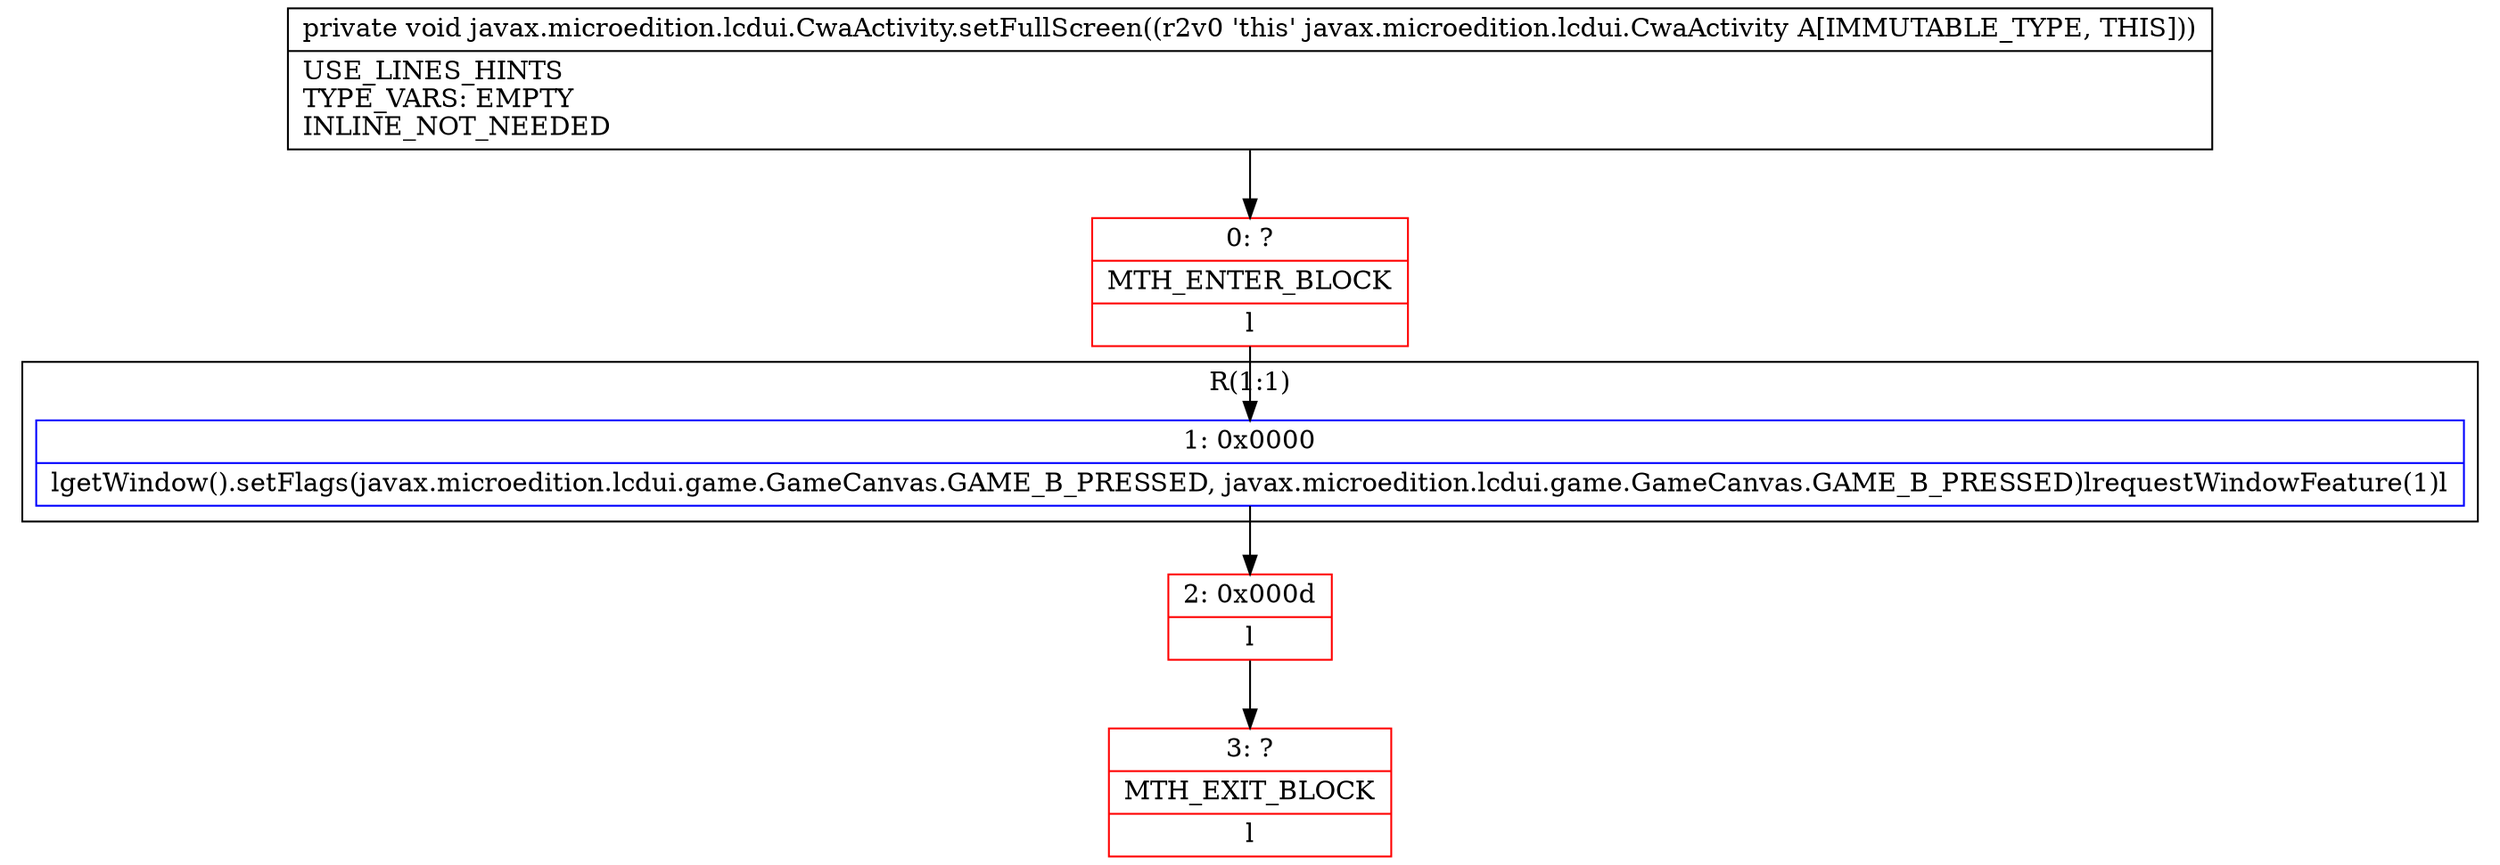 digraph "CFG forjavax.microedition.lcdui.CwaActivity.setFullScreen()V" {
subgraph cluster_Region_2025242133 {
label = "R(1:1)";
node [shape=record,color=blue];
Node_1 [shape=record,label="{1\:\ 0x0000|lgetWindow().setFlags(javax.microedition.lcdui.game.GameCanvas.GAME_B_PRESSED, javax.microedition.lcdui.game.GameCanvas.GAME_B_PRESSED)lrequestWindowFeature(1)l}"];
}
Node_0 [shape=record,color=red,label="{0\:\ ?|MTH_ENTER_BLOCK\l|l}"];
Node_2 [shape=record,color=red,label="{2\:\ 0x000d|l}"];
Node_3 [shape=record,color=red,label="{3\:\ ?|MTH_EXIT_BLOCK\l|l}"];
MethodNode[shape=record,label="{private void javax.microedition.lcdui.CwaActivity.setFullScreen((r2v0 'this' javax.microedition.lcdui.CwaActivity A[IMMUTABLE_TYPE, THIS]))  | USE_LINES_HINTS\lTYPE_VARS: EMPTY\lINLINE_NOT_NEEDED\l}"];
MethodNode -> Node_0;
Node_1 -> Node_2;
Node_0 -> Node_1;
Node_2 -> Node_3;
}

